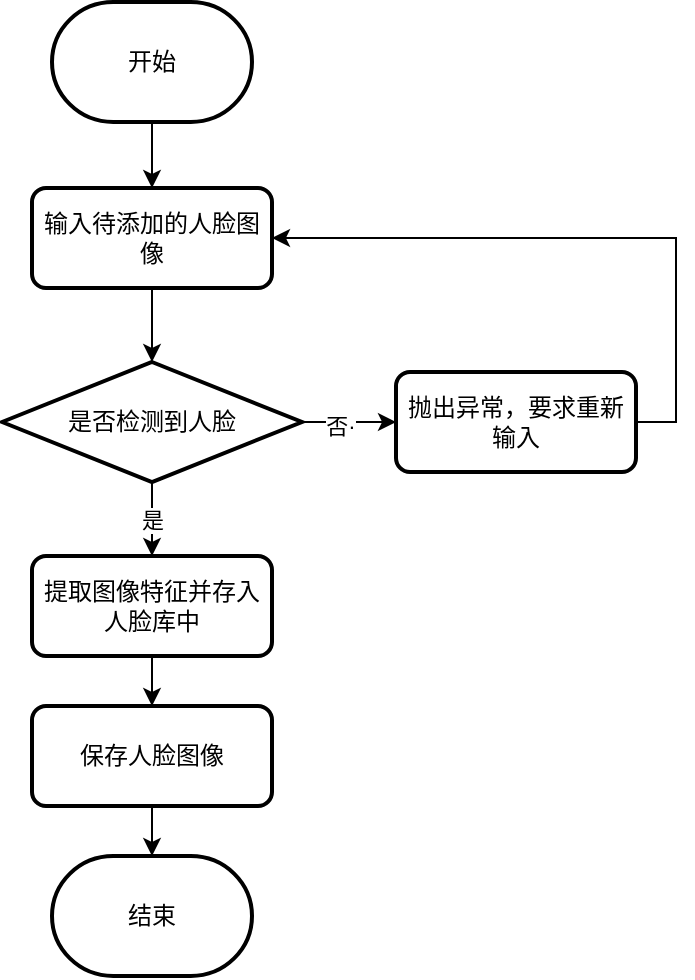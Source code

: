 <mxfile version="21.2.4" type="github">
  <diagram name="第 1 页" id="ia1FdFEVW7x-7T4A9bsR">
    <mxGraphModel dx="954" dy="648" grid="0" gridSize="10" guides="1" tooltips="1" connect="1" arrows="1" fold="1" page="1" pageScale="1" pageWidth="827" pageHeight="1169" math="0" shadow="0">
      <root>
        <mxCell id="0" />
        <mxCell id="1" parent="0" />
        <mxCell id="OSAHbqaYIJd7jO2RB-w5-14" value="" style="edgeStyle=orthogonalEdgeStyle;rounded=0;orthogonalLoop=1;jettySize=auto;html=1;" edge="1" parent="1" source="OSAHbqaYIJd7jO2RB-w5-1" target="OSAHbqaYIJd7jO2RB-w5-6">
          <mxGeometry relative="1" as="geometry" />
        </mxCell>
        <mxCell id="OSAHbqaYIJd7jO2RB-w5-1" value="开始" style="strokeWidth=2;html=1;shape=mxgraph.flowchart.terminator;whiteSpace=wrap;" vertex="1" parent="1">
          <mxGeometry x="261" y="146" width="100" height="60" as="geometry" />
        </mxCell>
        <mxCell id="OSAHbqaYIJd7jO2RB-w5-15" value="" style="edgeStyle=orthogonalEdgeStyle;rounded=0;orthogonalLoop=1;jettySize=auto;html=1;" edge="1" parent="1" source="OSAHbqaYIJd7jO2RB-w5-6" target="OSAHbqaYIJd7jO2RB-w5-13">
          <mxGeometry relative="1" as="geometry" />
        </mxCell>
        <mxCell id="OSAHbqaYIJd7jO2RB-w5-6" value="输入待添加的人脸图像" style="rounded=1;whiteSpace=wrap;html=1;absoluteArcSize=1;arcSize=14;strokeWidth=2;" vertex="1" parent="1">
          <mxGeometry x="251" y="239" width="120" height="50" as="geometry" />
        </mxCell>
        <mxCell id="OSAHbqaYIJd7jO2RB-w5-23" value="" style="edgeStyle=orthogonalEdgeStyle;rounded=0;orthogonalLoop=1;jettySize=auto;html=1;" edge="1" parent="1" source="OSAHbqaYIJd7jO2RB-w5-9" target="OSAHbqaYIJd7jO2RB-w5-22">
          <mxGeometry relative="1" as="geometry" />
        </mxCell>
        <mxCell id="OSAHbqaYIJd7jO2RB-w5-9" value="提取图像特征并存入人脸库中" style="rounded=1;whiteSpace=wrap;html=1;absoluteArcSize=1;arcSize=14;strokeWidth=2;" vertex="1" parent="1">
          <mxGeometry x="251" y="423" width="120" height="50" as="geometry" />
        </mxCell>
        <mxCell id="OSAHbqaYIJd7jO2RB-w5-19" style="edgeStyle=orthogonalEdgeStyle;rounded=0;orthogonalLoop=1;jettySize=auto;html=1;entryX=1;entryY=0.5;entryDx=0;entryDy=0;" edge="1" parent="1" source="OSAHbqaYIJd7jO2RB-w5-11" target="OSAHbqaYIJd7jO2RB-w5-6">
          <mxGeometry relative="1" as="geometry">
            <Array as="points">
              <mxPoint x="573" y="356" />
              <mxPoint x="573" y="264" />
            </Array>
          </mxGeometry>
        </mxCell>
        <mxCell id="OSAHbqaYIJd7jO2RB-w5-11" value="抛出异常，要求重新输入" style="rounded=1;whiteSpace=wrap;html=1;absoluteArcSize=1;arcSize=14;strokeWidth=2;" vertex="1" parent="1">
          <mxGeometry x="433" y="331" width="120" height="50" as="geometry" />
        </mxCell>
        <mxCell id="OSAHbqaYIJd7jO2RB-w5-16" value="是" style="edgeStyle=orthogonalEdgeStyle;rounded=0;orthogonalLoop=1;jettySize=auto;html=1;" edge="1" parent="1" source="OSAHbqaYIJd7jO2RB-w5-13" target="OSAHbqaYIJd7jO2RB-w5-9">
          <mxGeometry relative="1" as="geometry" />
        </mxCell>
        <mxCell id="OSAHbqaYIJd7jO2RB-w5-17" value="" style="edgeStyle=orthogonalEdgeStyle;rounded=0;orthogonalLoop=1;jettySize=auto;html=1;" edge="1" parent="1" source="OSAHbqaYIJd7jO2RB-w5-13" target="OSAHbqaYIJd7jO2RB-w5-11">
          <mxGeometry relative="1" as="geometry" />
        </mxCell>
        <mxCell id="OSAHbqaYIJd7jO2RB-w5-18" value="否·" style="edgeLabel;html=1;align=center;verticalAlign=middle;resizable=0;points=[];" vertex="1" connectable="0" parent="OSAHbqaYIJd7jO2RB-w5-17">
          <mxGeometry x="-0.191" y="-1" relative="1" as="geometry">
            <mxPoint y="1" as="offset" />
          </mxGeometry>
        </mxCell>
        <mxCell id="OSAHbqaYIJd7jO2RB-w5-13" value="是否检测到人脸" style="strokeWidth=2;html=1;shape=mxgraph.flowchart.decision;whiteSpace=wrap;" vertex="1" parent="1">
          <mxGeometry x="236" y="326" width="150" height="60" as="geometry" />
        </mxCell>
        <mxCell id="OSAHbqaYIJd7jO2RB-w5-20" value="结束" style="strokeWidth=2;html=1;shape=mxgraph.flowchart.terminator;whiteSpace=wrap;" vertex="1" parent="1">
          <mxGeometry x="261" y="573" width="100" height="60" as="geometry" />
        </mxCell>
        <mxCell id="OSAHbqaYIJd7jO2RB-w5-24" value="" style="edgeStyle=orthogonalEdgeStyle;rounded=0;orthogonalLoop=1;jettySize=auto;html=1;" edge="1" parent="1" source="OSAHbqaYIJd7jO2RB-w5-22" target="OSAHbqaYIJd7jO2RB-w5-20">
          <mxGeometry relative="1" as="geometry" />
        </mxCell>
        <mxCell id="OSAHbqaYIJd7jO2RB-w5-22" value="保存人脸图像" style="rounded=1;whiteSpace=wrap;html=1;absoluteArcSize=1;arcSize=14;strokeWidth=2;" vertex="1" parent="1">
          <mxGeometry x="251" y="498" width="120" height="50" as="geometry" />
        </mxCell>
      </root>
    </mxGraphModel>
  </diagram>
</mxfile>
